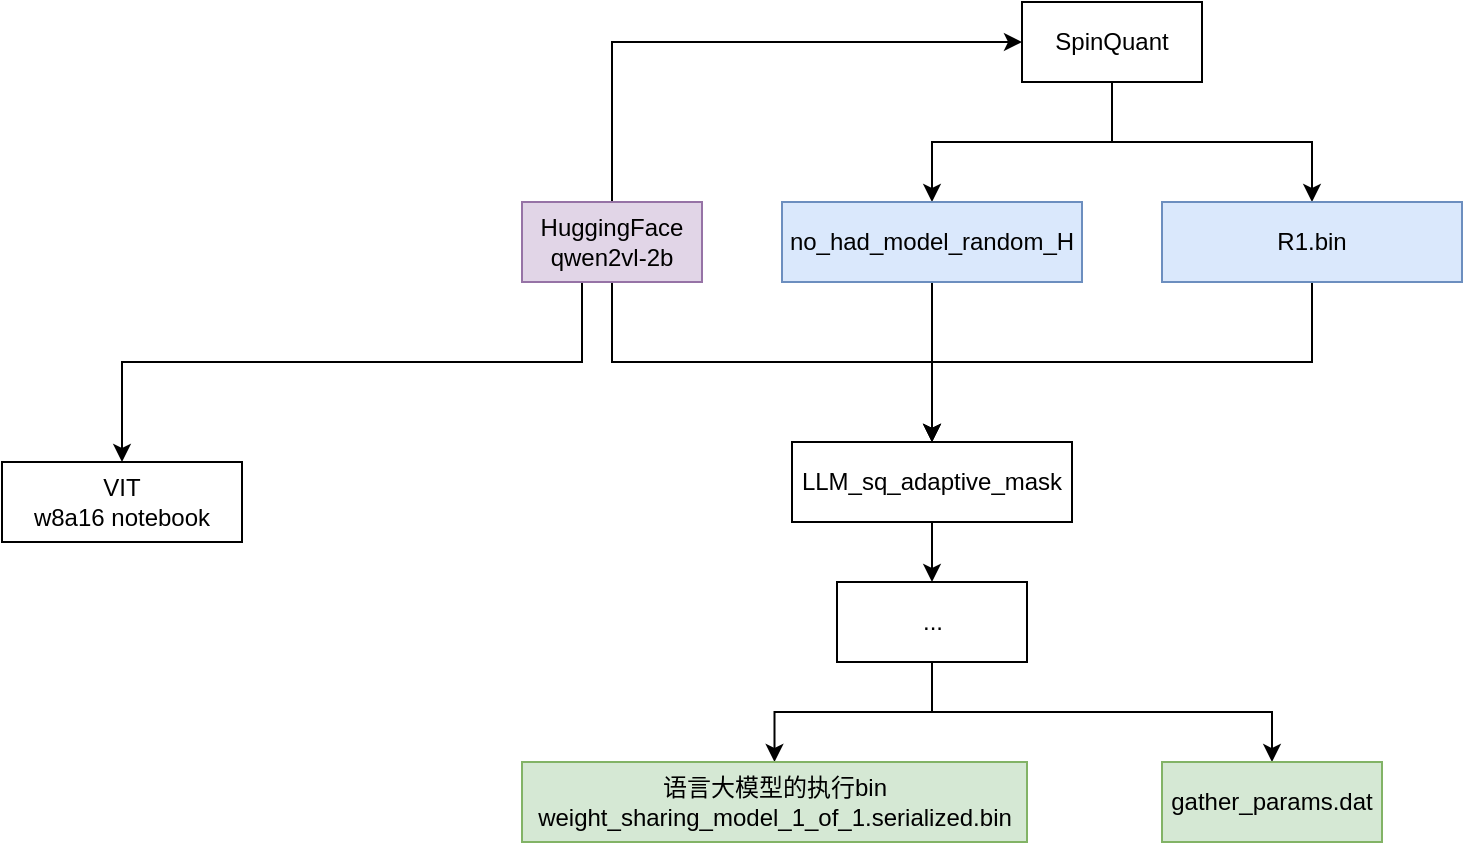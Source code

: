 <mxfile version="27.1.4">
  <diagram name="第 1 页" id="00vnW5_zQpGbm6PfhXu3">
    <mxGraphModel dx="1846" dy="547" grid="1" gridSize="10" guides="1" tooltips="1" connect="1" arrows="1" fold="1" page="1" pageScale="1" pageWidth="827" pageHeight="1169" math="0" shadow="0">
      <root>
        <mxCell id="0" />
        <mxCell id="1" parent="0" />
        <mxCell id="5IKl2JPv--NQccdHP97a-11" style="edgeStyle=orthogonalEdgeStyle;rounded=0;orthogonalLoop=1;jettySize=auto;html=1;exitX=0.5;exitY=0;exitDx=0;exitDy=0;entryX=0;entryY=0.5;entryDx=0;entryDy=0;" edge="1" parent="1" source="5IKl2JPv--NQccdHP97a-1" target="5IKl2JPv--NQccdHP97a-2">
          <mxGeometry relative="1" as="geometry" />
        </mxCell>
        <mxCell id="5IKl2JPv--NQccdHP97a-12" style="edgeStyle=orthogonalEdgeStyle;rounded=0;orthogonalLoop=1;jettySize=auto;html=1;exitX=0.5;exitY=1;exitDx=0;exitDy=0;entryX=0.5;entryY=0;entryDx=0;entryDy=0;" edge="1" parent="1" source="5IKl2JPv--NQccdHP97a-1" target="5IKl2JPv--NQccdHP97a-10">
          <mxGeometry relative="1" as="geometry" />
        </mxCell>
        <mxCell id="5IKl2JPv--NQccdHP97a-22" style="edgeStyle=orthogonalEdgeStyle;rounded=0;orthogonalLoop=1;jettySize=auto;html=1;exitX=0.5;exitY=1;exitDx=0;exitDy=0;entryX=0.5;entryY=0;entryDx=0;entryDy=0;" edge="1" parent="1" source="5IKl2JPv--NQccdHP97a-1" target="5IKl2JPv--NQccdHP97a-21">
          <mxGeometry relative="1" as="geometry">
            <Array as="points">
              <mxPoint x="80" y="360" />
              <mxPoint x="80" y="400" />
              <mxPoint x="-150" y="400" />
            </Array>
          </mxGeometry>
        </mxCell>
        <mxCell id="5IKl2JPv--NQccdHP97a-1" value="HuggingFace qwen2vl-2b" style="rounded=0;whiteSpace=wrap;html=1;fillColor=#e1d5e7;strokeColor=#9673a6;" vertex="1" parent="1">
          <mxGeometry x="50" y="320" width="90" height="40" as="geometry" />
        </mxCell>
        <mxCell id="5IKl2JPv--NQccdHP97a-8" style="edgeStyle=orthogonalEdgeStyle;rounded=0;orthogonalLoop=1;jettySize=auto;html=1;exitX=0.5;exitY=1;exitDx=0;exitDy=0;entryX=0.5;entryY=0;entryDx=0;entryDy=0;" edge="1" parent="1" source="5IKl2JPv--NQccdHP97a-2" target="5IKl2JPv--NQccdHP97a-6">
          <mxGeometry relative="1" as="geometry" />
        </mxCell>
        <mxCell id="5IKl2JPv--NQccdHP97a-9" style="edgeStyle=orthogonalEdgeStyle;rounded=0;orthogonalLoop=1;jettySize=auto;html=1;exitX=0.5;exitY=1;exitDx=0;exitDy=0;entryX=0.5;entryY=0;entryDx=0;entryDy=0;" edge="1" parent="1" source="5IKl2JPv--NQccdHP97a-2" target="5IKl2JPv--NQccdHP97a-4">
          <mxGeometry relative="1" as="geometry" />
        </mxCell>
        <mxCell id="5IKl2JPv--NQccdHP97a-2" value="SpinQuant" style="rounded=0;whiteSpace=wrap;html=1;" vertex="1" parent="1">
          <mxGeometry x="300" y="220" width="90" height="40" as="geometry" />
        </mxCell>
        <mxCell id="5IKl2JPv--NQccdHP97a-14" style="edgeStyle=orthogonalEdgeStyle;rounded=0;orthogonalLoop=1;jettySize=auto;html=1;exitX=0.5;exitY=1;exitDx=0;exitDy=0;entryX=0.5;entryY=0;entryDx=0;entryDy=0;" edge="1" parent="1" source="5IKl2JPv--NQccdHP97a-4" target="5IKl2JPv--NQccdHP97a-10">
          <mxGeometry relative="1" as="geometry">
            <mxPoint x="260" y="440" as="targetPoint" />
          </mxGeometry>
        </mxCell>
        <mxCell id="5IKl2JPv--NQccdHP97a-4" value="R1.bin" style="rounded=0;whiteSpace=wrap;html=1;fillColor=#dae8fc;strokeColor=#6c8ebf;" vertex="1" parent="1">
          <mxGeometry x="370" y="320" width="150" height="40" as="geometry" />
        </mxCell>
        <mxCell id="5IKl2JPv--NQccdHP97a-13" style="edgeStyle=orthogonalEdgeStyle;rounded=0;orthogonalLoop=1;jettySize=auto;html=1;exitX=0.5;exitY=1;exitDx=0;exitDy=0;entryX=0.5;entryY=0;entryDx=0;entryDy=0;" edge="1" parent="1" source="5IKl2JPv--NQccdHP97a-6" target="5IKl2JPv--NQccdHP97a-10">
          <mxGeometry relative="1" as="geometry">
            <mxPoint x="260" y="440" as="targetPoint" />
          </mxGeometry>
        </mxCell>
        <mxCell id="5IKl2JPv--NQccdHP97a-6" value="no_had_model_random_H" style="rounded=0;whiteSpace=wrap;html=1;fillColor=#dae8fc;strokeColor=#6c8ebf;" vertex="1" parent="1">
          <mxGeometry x="180" y="320" width="150" height="40" as="geometry" />
        </mxCell>
        <mxCell id="5IKl2JPv--NQccdHP97a-16" value="" style="edgeStyle=orthogonalEdgeStyle;rounded=0;orthogonalLoop=1;jettySize=auto;html=1;" edge="1" parent="1" source="5IKl2JPv--NQccdHP97a-10" target="5IKl2JPv--NQccdHP97a-15">
          <mxGeometry relative="1" as="geometry" />
        </mxCell>
        <mxCell id="5IKl2JPv--NQccdHP97a-10" value="LLM_sq_adaptive_mask" style="rounded=0;whiteSpace=wrap;html=1;" vertex="1" parent="1">
          <mxGeometry x="185" y="440" width="140" height="40" as="geometry" />
        </mxCell>
        <mxCell id="5IKl2JPv--NQccdHP97a-18" value="" style="edgeStyle=orthogonalEdgeStyle;rounded=0;orthogonalLoop=1;jettySize=auto;html=1;" edge="1" parent="1" source="5IKl2JPv--NQccdHP97a-15" target="5IKl2JPv--NQccdHP97a-17">
          <mxGeometry relative="1" as="geometry" />
        </mxCell>
        <mxCell id="5IKl2JPv--NQccdHP97a-20" style="edgeStyle=orthogonalEdgeStyle;rounded=0;orthogonalLoop=1;jettySize=auto;html=1;exitX=0.5;exitY=1;exitDx=0;exitDy=0;entryX=0.5;entryY=0;entryDx=0;entryDy=0;" edge="1" parent="1" source="5IKl2JPv--NQccdHP97a-15" target="5IKl2JPv--NQccdHP97a-19">
          <mxGeometry relative="1" as="geometry" />
        </mxCell>
        <mxCell id="5IKl2JPv--NQccdHP97a-15" value="..." style="rounded=0;whiteSpace=wrap;html=1;" vertex="1" parent="1">
          <mxGeometry x="207.5" y="510" width="95" height="40" as="geometry" />
        </mxCell>
        <mxCell id="5IKl2JPv--NQccdHP97a-17" value="语言大模型的执行bin&lt;br&gt;weight_sharing_model_1_of_1.serialized.bin" style="rounded=0;whiteSpace=wrap;html=1;fillColor=#d5e8d4;strokeColor=#82b366;" vertex="1" parent="1">
          <mxGeometry x="50" y="600" width="252.5" height="40" as="geometry" />
        </mxCell>
        <mxCell id="5IKl2JPv--NQccdHP97a-19" value="gather_params.dat" style="rounded=0;whiteSpace=wrap;html=1;fillColor=#d5e8d4;strokeColor=#82b366;" vertex="1" parent="1">
          <mxGeometry x="370" y="600" width="110" height="40" as="geometry" />
        </mxCell>
        <mxCell id="5IKl2JPv--NQccdHP97a-21" value="VIT&lt;br&gt;w8a16 notebook" style="rounded=0;whiteSpace=wrap;html=1;" vertex="1" parent="1">
          <mxGeometry x="-210" y="450" width="120" height="40" as="geometry" />
        </mxCell>
      </root>
    </mxGraphModel>
  </diagram>
</mxfile>

